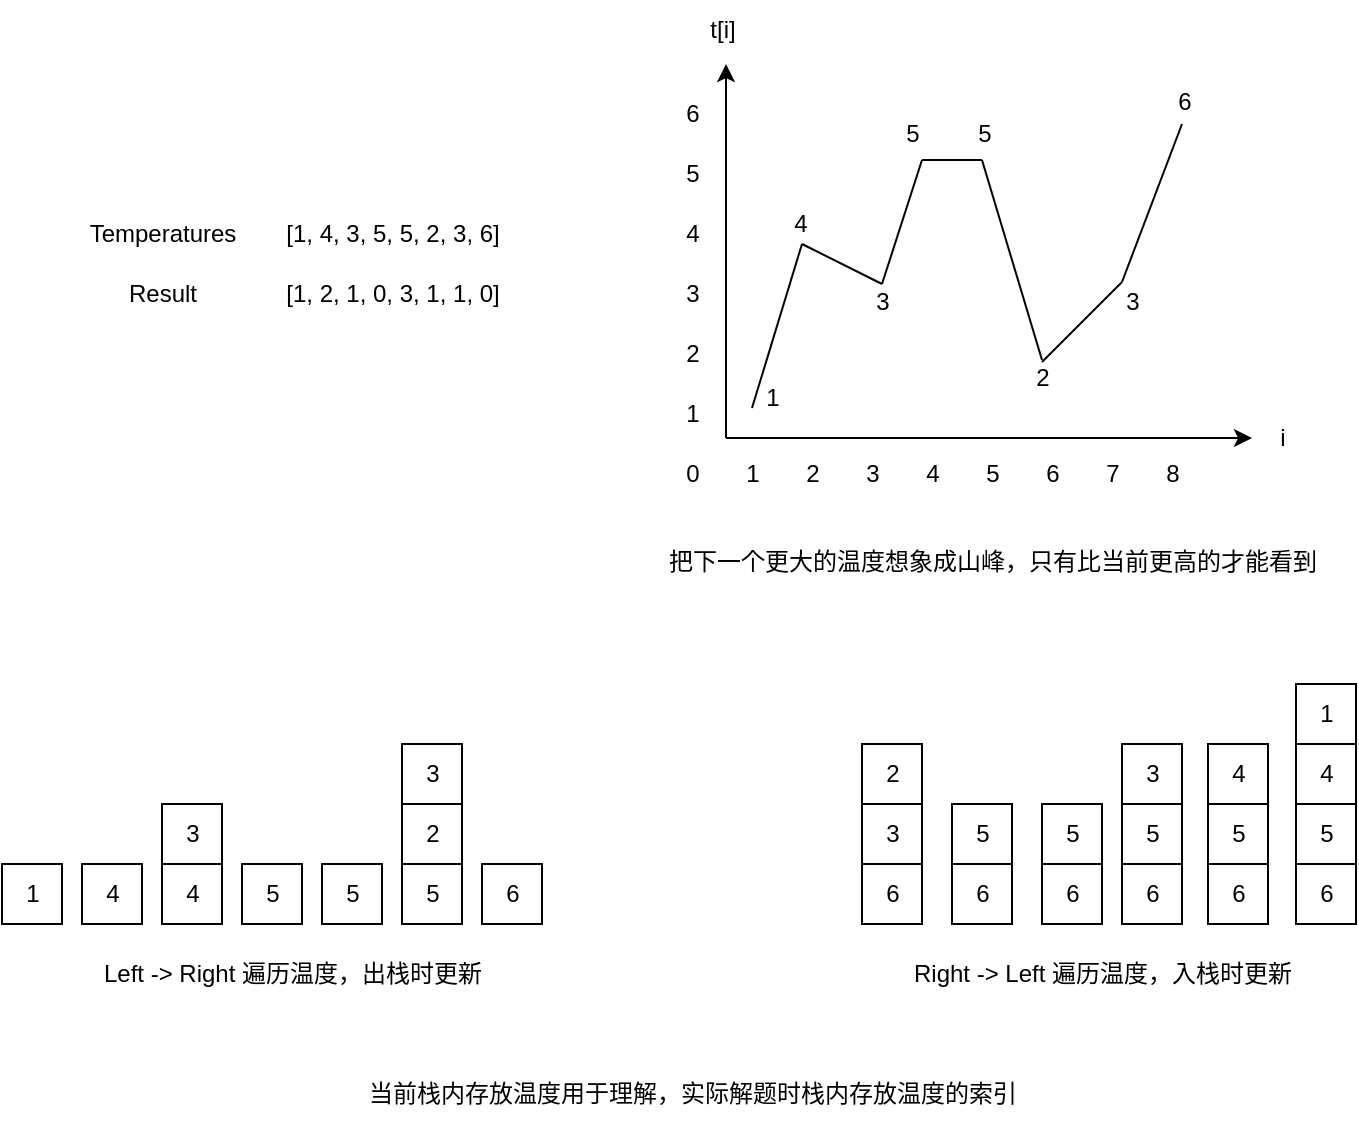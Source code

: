 <mxfile version="28.1.2">
  <diagram name="Page-1" id="IdUjiPZuFqKM6ow7K8KD">
    <mxGraphModel dx="1426" dy="763" grid="1" gridSize="10" guides="1" tooltips="1" connect="1" arrows="1" fold="1" page="1" pageScale="1" pageWidth="1169" pageHeight="827" math="0" shadow="0">
      <root>
        <mxCell id="0" />
        <mxCell id="1" parent="0" />
        <mxCell id="ksFMzYPhadkrR75nrk3E-1" value="[1, 4, 3, 5, 5, 2, 3, 6]" style="text;html=1;align=center;verticalAlign=middle;resizable=0;points=[];autosize=1;strokeColor=none;fillColor=none;" parent="1" vertex="1">
          <mxGeometry x="376" y="235" width="130" height="30" as="geometry" />
        </mxCell>
        <mxCell id="ksFMzYPhadkrR75nrk3E-2" value="[1, 2, 1, 0, 3, 1, 1, 0]" style="text;html=1;align=center;verticalAlign=middle;resizable=0;points=[];autosize=1;strokeColor=none;fillColor=none;" parent="1" vertex="1">
          <mxGeometry x="376" y="265" width="130" height="30" as="geometry" />
        </mxCell>
        <mxCell id="ksFMzYPhadkrR75nrk3E-4" value="1" style="text;html=1;align=center;verticalAlign=middle;resizable=0;points=[];autosize=1;strokeColor=default;fillColor=none;" parent="1" vertex="1">
          <mxGeometry x="246" y="565" width="30" height="30" as="geometry" />
        </mxCell>
        <mxCell id="ksFMzYPhadkrR75nrk3E-5" value="4" style="text;html=1;align=center;verticalAlign=middle;resizable=0;points=[];autosize=1;strokeColor=default;fillColor=none;" parent="1" vertex="1">
          <mxGeometry x="286" y="565" width="30" height="30" as="geometry" />
        </mxCell>
        <mxCell id="ksFMzYPhadkrR75nrk3E-34" value="Temperatures" style="text;html=1;align=center;verticalAlign=middle;resizable=0;points=[];autosize=1;strokeColor=none;fillColor=none;" parent="1" vertex="1">
          <mxGeometry x="276" y="235" width="100" height="30" as="geometry" />
        </mxCell>
        <mxCell id="ksFMzYPhadkrR75nrk3E-35" value="Result" style="text;html=1;align=center;verticalAlign=middle;resizable=0;points=[];autosize=1;strokeColor=none;fillColor=none;" parent="1" vertex="1">
          <mxGeometry x="296" y="265" width="60" height="30" as="geometry" />
        </mxCell>
        <mxCell id="ksFMzYPhadkrR75nrk3E-36" value="Left -&amp;gt; Right 遍历温度，出栈时更新" style="text;html=1;align=center;verticalAlign=middle;resizable=0;points=[];autosize=1;strokeColor=none;fillColor=none;" parent="1" vertex="1">
          <mxGeometry x="286" y="605" width="210" height="30" as="geometry" />
        </mxCell>
        <mxCell id="ksFMzYPhadkrR75nrk3E-37" value="Right -&amp;gt; Left 遍历温度，入栈时更新" style="text;html=1;align=center;verticalAlign=middle;resizable=0;points=[];autosize=1;strokeColor=none;fillColor=none;" parent="1" vertex="1">
          <mxGeometry x="691" y="605" width="210" height="30" as="geometry" />
        </mxCell>
        <mxCell id="ksFMzYPhadkrR75nrk3E-38" value="" style="group" parent="1" vertex="1" connectable="0">
          <mxGeometry x="893" y="475" width="30" height="120" as="geometry" />
        </mxCell>
        <mxCell id="ksFMzYPhadkrR75nrk3E-16" value="6" style="text;html=1;align=center;verticalAlign=middle;resizable=0;points=[];autosize=1;strokeColor=default;fillColor=none;" parent="ksFMzYPhadkrR75nrk3E-38" vertex="1">
          <mxGeometry y="90" width="30" height="30" as="geometry" />
        </mxCell>
        <mxCell id="ksFMzYPhadkrR75nrk3E-23" value="5" style="text;html=1;align=center;verticalAlign=middle;resizable=0;points=[];autosize=1;strokeColor=default;fillColor=none;" parent="ksFMzYPhadkrR75nrk3E-38" vertex="1">
          <mxGeometry y="60" width="30" height="30" as="geometry" />
        </mxCell>
        <mxCell id="ksFMzYPhadkrR75nrk3E-27" value="4" style="text;html=1;align=center;verticalAlign=middle;resizable=0;points=[];autosize=1;strokeColor=default;fillColor=none;" parent="ksFMzYPhadkrR75nrk3E-38" vertex="1">
          <mxGeometry y="30" width="30" height="30" as="geometry" />
        </mxCell>
        <mxCell id="ksFMzYPhadkrR75nrk3E-28" value="1" style="text;html=1;align=center;verticalAlign=middle;resizable=0;points=[];autosize=1;strokeColor=default;fillColor=none;" parent="ksFMzYPhadkrR75nrk3E-38" vertex="1">
          <mxGeometry width="30" height="30" as="geometry" />
        </mxCell>
        <mxCell id="ksFMzYPhadkrR75nrk3E-39" value="" style="group" parent="1" vertex="1" connectable="0">
          <mxGeometry x="676" y="505" width="30" height="90" as="geometry" />
        </mxCell>
        <mxCell id="ksFMzYPhadkrR75nrk3E-11" value="6" style="text;html=1;align=center;verticalAlign=middle;resizable=0;points=[];autosize=1;strokeColor=default;fillColor=none;" parent="ksFMzYPhadkrR75nrk3E-39" vertex="1">
          <mxGeometry y="60" width="30" height="30" as="geometry" />
        </mxCell>
        <mxCell id="ksFMzYPhadkrR75nrk3E-18" value="3" style="text;html=1;align=center;verticalAlign=middle;resizable=0;points=[];autosize=1;strokeColor=default;fillColor=none;" parent="ksFMzYPhadkrR75nrk3E-39" vertex="1">
          <mxGeometry y="30" width="30" height="30" as="geometry" />
        </mxCell>
        <mxCell id="ksFMzYPhadkrR75nrk3E-24" value="2" style="text;html=1;align=center;verticalAlign=middle;resizable=0;points=[];autosize=1;strokeColor=default;fillColor=none;" parent="ksFMzYPhadkrR75nrk3E-39" vertex="1">
          <mxGeometry width="30" height="30" as="geometry" />
        </mxCell>
        <mxCell id="ksFMzYPhadkrR75nrk3E-40" value="" style="group" parent="1" vertex="1" connectable="0">
          <mxGeometry x="849" y="505" width="30" height="90" as="geometry" />
        </mxCell>
        <mxCell id="ksFMzYPhadkrR75nrk3E-15" value="6" style="text;html=1;align=center;verticalAlign=middle;resizable=0;points=[];autosize=1;strokeColor=default;fillColor=none;" parent="ksFMzYPhadkrR75nrk3E-40" vertex="1">
          <mxGeometry y="60" width="30" height="30" as="geometry" />
        </mxCell>
        <mxCell id="ksFMzYPhadkrR75nrk3E-22" value="5" style="text;html=1;align=center;verticalAlign=middle;resizable=0;points=[];autosize=1;strokeColor=default;fillColor=none;" parent="ksFMzYPhadkrR75nrk3E-40" vertex="1">
          <mxGeometry y="30" width="30" height="30" as="geometry" />
        </mxCell>
        <mxCell id="ksFMzYPhadkrR75nrk3E-26" value="4" style="text;html=1;align=center;verticalAlign=middle;resizable=0;points=[];autosize=1;strokeColor=default;fillColor=none;" parent="ksFMzYPhadkrR75nrk3E-40" vertex="1">
          <mxGeometry width="30" height="30" as="geometry" />
        </mxCell>
        <mxCell id="ksFMzYPhadkrR75nrk3E-41" value="" style="group" parent="1" vertex="1" connectable="0">
          <mxGeometry x="806" y="505" width="30" height="90" as="geometry" />
        </mxCell>
        <mxCell id="ksFMzYPhadkrR75nrk3E-14" value="6" style="text;html=1;align=center;verticalAlign=middle;resizable=0;points=[];autosize=1;strokeColor=default;fillColor=none;" parent="ksFMzYPhadkrR75nrk3E-41" vertex="1">
          <mxGeometry y="60" width="30" height="30" as="geometry" />
        </mxCell>
        <mxCell id="ksFMzYPhadkrR75nrk3E-21" value="5" style="text;html=1;align=center;verticalAlign=middle;resizable=0;points=[];autosize=1;strokeColor=default;fillColor=none;" parent="ksFMzYPhadkrR75nrk3E-41" vertex="1">
          <mxGeometry y="30" width="30" height="30" as="geometry" />
        </mxCell>
        <mxCell id="ksFMzYPhadkrR75nrk3E-25" value="3" style="text;html=1;align=center;verticalAlign=middle;resizable=0;points=[];autosize=1;strokeColor=default;fillColor=none;" parent="ksFMzYPhadkrR75nrk3E-41" vertex="1">
          <mxGeometry width="30" height="30" as="geometry" />
        </mxCell>
        <mxCell id="ksFMzYPhadkrR75nrk3E-42" value="" style="group" parent="1" vertex="1" connectable="0">
          <mxGeometry x="766" y="535" width="30" height="60" as="geometry" />
        </mxCell>
        <mxCell id="ksFMzYPhadkrR75nrk3E-13" value="6" style="text;html=1;align=center;verticalAlign=middle;resizable=0;points=[];autosize=1;strokeColor=default;fillColor=none;" parent="ksFMzYPhadkrR75nrk3E-42" vertex="1">
          <mxGeometry y="30" width="30" height="30" as="geometry" />
        </mxCell>
        <mxCell id="ksFMzYPhadkrR75nrk3E-20" value="5" style="text;html=1;align=center;verticalAlign=middle;resizable=0;points=[];autosize=1;strokeColor=default;fillColor=none;" parent="ksFMzYPhadkrR75nrk3E-42" vertex="1">
          <mxGeometry width="30" height="30" as="geometry" />
        </mxCell>
        <mxCell id="ksFMzYPhadkrR75nrk3E-43" value="" style="group" parent="1" vertex="1" connectable="0">
          <mxGeometry x="721" y="535" width="30" height="60" as="geometry" />
        </mxCell>
        <mxCell id="ksFMzYPhadkrR75nrk3E-12" value="6" style="text;html=1;align=center;verticalAlign=middle;resizable=0;points=[];autosize=1;strokeColor=default;fillColor=none;" parent="ksFMzYPhadkrR75nrk3E-43" vertex="1">
          <mxGeometry y="30" width="30" height="30" as="geometry" />
        </mxCell>
        <mxCell id="ksFMzYPhadkrR75nrk3E-19" value="5" style="text;html=1;align=center;verticalAlign=middle;resizable=0;points=[];autosize=1;strokeColor=default;fillColor=none;" parent="ksFMzYPhadkrR75nrk3E-43" vertex="1">
          <mxGeometry width="30" height="30" as="geometry" />
        </mxCell>
        <mxCell id="ksFMzYPhadkrR75nrk3E-48" value="" style="endArrow=classic;html=1;rounded=0;entryX=0;entryY=0.5;entryDx=0;entryDy=0;entryPerimeter=0;" parent="1" target="ksFMzYPhadkrR75nrk3E-62" edge="1">
          <mxGeometry width="50" height="50" relative="1" as="geometry">
            <mxPoint x="608" y="352" as="sourcePoint" />
            <mxPoint x="796" y="352" as="targetPoint" />
          </mxGeometry>
        </mxCell>
        <mxCell id="ksFMzYPhadkrR75nrk3E-49" value="" style="endArrow=classic;html=1;rounded=0;" parent="1" edge="1">
          <mxGeometry width="50" height="50" relative="1" as="geometry">
            <mxPoint x="608" y="352" as="sourcePoint" />
            <mxPoint x="608" y="165" as="targetPoint" />
          </mxGeometry>
        </mxCell>
        <mxCell id="ksFMzYPhadkrR75nrk3E-50" value="1" style="text;html=1;align=center;verticalAlign=middle;resizable=0;points=[];autosize=1;strokeColor=none;fillColor=none;" parent="1" vertex="1">
          <mxGeometry x="576" y="325" width="30" height="30" as="geometry" />
        </mxCell>
        <mxCell id="ksFMzYPhadkrR75nrk3E-51" value="2" style="text;html=1;align=center;verticalAlign=middle;resizable=0;points=[];autosize=1;strokeColor=none;fillColor=none;" parent="1" vertex="1">
          <mxGeometry x="576" y="295" width="30" height="30" as="geometry" />
        </mxCell>
        <mxCell id="ksFMzYPhadkrR75nrk3E-52" value="3" style="text;html=1;align=center;verticalAlign=middle;resizable=0;points=[];autosize=1;strokeColor=none;fillColor=none;" parent="1" vertex="1">
          <mxGeometry x="576" y="265" width="30" height="30" as="geometry" />
        </mxCell>
        <mxCell id="ksFMzYPhadkrR75nrk3E-53" value="4" style="text;html=1;align=center;verticalAlign=middle;resizable=0;points=[];autosize=1;strokeColor=none;fillColor=none;" parent="1" vertex="1">
          <mxGeometry x="576" y="235" width="30" height="30" as="geometry" />
        </mxCell>
        <mxCell id="ksFMzYPhadkrR75nrk3E-54" value="5" style="text;html=1;align=center;verticalAlign=middle;resizable=0;points=[];autosize=1;strokeColor=none;fillColor=none;" parent="1" vertex="1">
          <mxGeometry x="576" y="205" width="30" height="30" as="geometry" />
        </mxCell>
        <mxCell id="ksFMzYPhadkrR75nrk3E-55" value="6" style="text;html=1;align=center;verticalAlign=middle;resizable=0;points=[];autosize=1;strokeColor=none;fillColor=none;" parent="1" vertex="1">
          <mxGeometry x="576" y="175" width="30" height="30" as="geometry" />
        </mxCell>
        <mxCell id="ksFMzYPhadkrR75nrk3E-56" value="1" style="text;html=1;align=center;verticalAlign=middle;resizable=0;points=[];autosize=1;strokeColor=none;fillColor=none;" parent="1" vertex="1">
          <mxGeometry x="606" y="355" width="30" height="30" as="geometry" />
        </mxCell>
        <mxCell id="ksFMzYPhadkrR75nrk3E-57" value="2" style="text;html=1;align=center;verticalAlign=middle;resizable=0;points=[];autosize=1;strokeColor=none;fillColor=none;" parent="1" vertex="1">
          <mxGeometry x="636" y="355" width="30" height="30" as="geometry" />
        </mxCell>
        <mxCell id="ksFMzYPhadkrR75nrk3E-58" value="3" style="text;html=1;align=center;verticalAlign=middle;resizable=0;points=[];autosize=1;strokeColor=none;fillColor=none;" parent="1" vertex="1">
          <mxGeometry x="666" y="355" width="30" height="30" as="geometry" />
        </mxCell>
        <mxCell id="ksFMzYPhadkrR75nrk3E-59" value="4" style="text;html=1;align=center;verticalAlign=middle;resizable=0;points=[];autosize=1;strokeColor=none;fillColor=none;" parent="1" vertex="1">
          <mxGeometry x="696" y="355" width="30" height="30" as="geometry" />
        </mxCell>
        <mxCell id="ksFMzYPhadkrR75nrk3E-60" value="5" style="text;html=1;align=center;verticalAlign=middle;resizable=0;points=[];autosize=1;strokeColor=none;fillColor=none;" parent="1" vertex="1">
          <mxGeometry x="726" y="355" width="30" height="30" as="geometry" />
        </mxCell>
        <mxCell id="ksFMzYPhadkrR75nrk3E-61" value="6" style="text;html=1;align=center;verticalAlign=middle;resizable=0;points=[];autosize=1;strokeColor=none;fillColor=none;" parent="1" vertex="1">
          <mxGeometry x="756" y="355" width="30" height="30" as="geometry" />
        </mxCell>
        <mxCell id="ksFMzYPhadkrR75nrk3E-62" value="i" style="text;html=1;align=center;verticalAlign=middle;resizable=0;points=[];autosize=1;strokeColor=none;fillColor=none;" parent="1" vertex="1">
          <mxGeometry x="871" y="337" width="30" height="30" as="geometry" />
        </mxCell>
        <mxCell id="ksFMzYPhadkrR75nrk3E-63" value="t[i]" style="text;html=1;align=center;verticalAlign=middle;resizable=0;points=[];autosize=1;strokeColor=none;fillColor=none;" parent="1" vertex="1">
          <mxGeometry x="586" y="133" width="40" height="30" as="geometry" />
        </mxCell>
        <mxCell id="ksFMzYPhadkrR75nrk3E-64" value="" style="endArrow=none;html=1;rounded=0;" parent="1" edge="1">
          <mxGeometry width="50" height="50" relative="1" as="geometry">
            <mxPoint x="621" y="337" as="sourcePoint" />
            <mxPoint x="646" y="255" as="targetPoint" />
          </mxGeometry>
        </mxCell>
        <mxCell id="ksFMzYPhadkrR75nrk3E-65" value="" style="endArrow=none;html=1;rounded=0;" parent="1" edge="1">
          <mxGeometry width="50" height="50" relative="1" as="geometry">
            <mxPoint x="686" y="275" as="sourcePoint" />
            <mxPoint x="706" y="213" as="targetPoint" />
          </mxGeometry>
        </mxCell>
        <mxCell id="ksFMzYPhadkrR75nrk3E-66" value="" style="endArrow=none;html=1;rounded=0;" parent="1" edge="1">
          <mxGeometry width="50" height="50" relative="1" as="geometry">
            <mxPoint x="646" y="255" as="sourcePoint" />
            <mxPoint x="686" y="275" as="targetPoint" />
          </mxGeometry>
        </mxCell>
        <mxCell id="ksFMzYPhadkrR75nrk3E-67" value="" style="endArrow=none;html=1;rounded=0;" parent="1" edge="1">
          <mxGeometry width="50" height="50" relative="1" as="geometry">
            <mxPoint x="706" y="213" as="sourcePoint" />
            <mxPoint x="736" y="213" as="targetPoint" />
          </mxGeometry>
        </mxCell>
        <mxCell id="ksFMzYPhadkrR75nrk3E-68" value="7" style="text;html=1;align=center;verticalAlign=middle;resizable=0;points=[];autosize=1;strokeColor=none;fillColor=none;" parent="1" vertex="1">
          <mxGeometry x="786" y="355" width="30" height="30" as="geometry" />
        </mxCell>
        <mxCell id="ksFMzYPhadkrR75nrk3E-69" value="8" style="text;html=1;align=center;verticalAlign=middle;resizable=0;points=[];autosize=1;strokeColor=none;fillColor=none;" parent="1" vertex="1">
          <mxGeometry x="816" y="355" width="30" height="30" as="geometry" />
        </mxCell>
        <mxCell id="ksFMzYPhadkrR75nrk3E-70" value="" style="endArrow=none;html=1;rounded=0;" parent="1" edge="1">
          <mxGeometry width="50" height="50" relative="1" as="geometry">
            <mxPoint x="736" y="213" as="sourcePoint" />
            <mxPoint x="766" y="313" as="targetPoint" />
          </mxGeometry>
        </mxCell>
        <mxCell id="ksFMzYPhadkrR75nrk3E-71" value="" style="endArrow=none;html=1;rounded=0;" parent="1" edge="1">
          <mxGeometry width="50" height="50" relative="1" as="geometry">
            <mxPoint x="766" y="314" as="sourcePoint" />
            <mxPoint x="806" y="274" as="targetPoint" />
          </mxGeometry>
        </mxCell>
        <mxCell id="ksFMzYPhadkrR75nrk3E-72" value="" style="endArrow=none;html=1;rounded=0;" parent="1" edge="1">
          <mxGeometry width="50" height="50" relative="1" as="geometry">
            <mxPoint x="806" y="274" as="sourcePoint" />
            <mxPoint x="836" y="195" as="targetPoint" />
          </mxGeometry>
        </mxCell>
        <mxCell id="ksFMzYPhadkrR75nrk3E-73" value="1" style="text;html=1;align=center;verticalAlign=middle;resizable=0;points=[];autosize=1;strokeColor=none;fillColor=none;" parent="1" vertex="1">
          <mxGeometry x="616" y="317" width="30" height="30" as="geometry" />
        </mxCell>
        <mxCell id="ksFMzYPhadkrR75nrk3E-74" value="3" style="text;html=1;align=center;verticalAlign=middle;resizable=0;points=[];autosize=1;strokeColor=none;fillColor=none;" parent="1" vertex="1">
          <mxGeometry x="671" y="269" width="30" height="30" as="geometry" />
        </mxCell>
        <mxCell id="ksFMzYPhadkrR75nrk3E-75" value="3" style="text;html=1;align=center;verticalAlign=middle;resizable=0;points=[];autosize=1;strokeColor=none;fillColor=none;" parent="1" vertex="1">
          <mxGeometry x="796" y="269" width="30" height="30" as="geometry" />
        </mxCell>
        <mxCell id="ksFMzYPhadkrR75nrk3E-76" value="2" style="text;html=1;align=center;verticalAlign=middle;resizable=0;points=[];autosize=1;strokeColor=none;fillColor=none;" parent="1" vertex="1">
          <mxGeometry x="751" y="307" width="30" height="30" as="geometry" />
        </mxCell>
        <mxCell id="ksFMzYPhadkrR75nrk3E-77" value="5" style="text;html=1;align=center;verticalAlign=middle;resizable=0;points=[];autosize=1;strokeColor=none;fillColor=none;" parent="1" vertex="1">
          <mxGeometry x="686" y="185" width="30" height="30" as="geometry" />
        </mxCell>
        <mxCell id="ksFMzYPhadkrR75nrk3E-78" value="5" style="text;html=1;align=center;verticalAlign=middle;resizable=0;points=[];autosize=1;strokeColor=none;fillColor=none;" parent="1" vertex="1">
          <mxGeometry x="722" y="185" width="30" height="30" as="geometry" />
        </mxCell>
        <mxCell id="ksFMzYPhadkrR75nrk3E-79" value="4" style="text;html=1;align=center;verticalAlign=middle;resizable=0;points=[];autosize=1;strokeColor=none;fillColor=none;" parent="1" vertex="1">
          <mxGeometry x="630" y="230" width="30" height="30" as="geometry" />
        </mxCell>
        <mxCell id="ksFMzYPhadkrR75nrk3E-80" value="6" style="text;html=1;align=center;verticalAlign=middle;resizable=0;points=[];autosize=1;strokeColor=none;fillColor=none;" parent="1" vertex="1">
          <mxGeometry x="822" y="169" width="30" height="30" as="geometry" />
        </mxCell>
        <mxCell id="ksFMzYPhadkrR75nrk3E-7" value="5" style="text;html=1;align=center;verticalAlign=middle;resizable=0;points=[];autosize=1;strokeColor=default;fillColor=none;" parent="1" vertex="1">
          <mxGeometry x="366" y="565" width="30" height="30" as="geometry" />
        </mxCell>
        <mxCell id="ksFMzYPhadkrR75nrk3E-8" value="5" style="text;html=1;align=center;verticalAlign=middle;resizable=0;points=[];autosize=1;strokeColor=default;fillColor=none;" parent="1" vertex="1">
          <mxGeometry x="406" y="565" width="30" height="30" as="geometry" />
        </mxCell>
        <mxCell id="ksFMzYPhadkrR75nrk3E-81" value="" style="group" parent="1" vertex="1" connectable="0">
          <mxGeometry x="326" y="535" width="30" height="60" as="geometry" />
        </mxCell>
        <mxCell id="ksFMzYPhadkrR75nrk3E-6" value="4" style="text;html=1;align=center;verticalAlign=middle;resizable=0;points=[];autosize=1;strokeColor=default;fillColor=none;" parent="ksFMzYPhadkrR75nrk3E-81" vertex="1">
          <mxGeometry y="30" width="30" height="30" as="geometry" />
        </mxCell>
        <mxCell id="ksFMzYPhadkrR75nrk3E-29" value="3" style="text;html=1;align=center;verticalAlign=middle;resizable=0;points=[];autosize=1;strokeColor=default;fillColor=none;" parent="ksFMzYPhadkrR75nrk3E-81" vertex="1">
          <mxGeometry width="30" height="30" as="geometry" />
        </mxCell>
        <mxCell id="ksFMzYPhadkrR75nrk3E-9" value="5" style="text;html=1;align=center;verticalAlign=middle;resizable=0;points=[];autosize=1;strokeColor=default;fillColor=none;" parent="1" vertex="1">
          <mxGeometry x="446" y="565" width="30" height="30" as="geometry" />
        </mxCell>
        <mxCell id="ksFMzYPhadkrR75nrk3E-30" value="3" style="text;html=1;align=center;verticalAlign=middle;resizable=0;points=[];autosize=1;strokeColor=default;fillColor=none;" parent="1" vertex="1">
          <mxGeometry x="446" y="505" width="30" height="30" as="geometry" />
        </mxCell>
        <mxCell id="ksFMzYPhadkrR75nrk3E-33" value="2" style="text;html=1;align=center;verticalAlign=middle;resizable=0;points=[];autosize=1;strokeColor=default;fillColor=none;" parent="1" vertex="1">
          <mxGeometry x="446" y="535" width="30" height="30" as="geometry" />
        </mxCell>
        <mxCell id="ksFMzYPhadkrR75nrk3E-82" value="6" style="text;html=1;align=center;verticalAlign=middle;resizable=0;points=[];autosize=1;strokeColor=default;fillColor=none;" parent="1" vertex="1">
          <mxGeometry x="486" y="565" width="30" height="30" as="geometry" />
        </mxCell>
        <mxCell id="ksFMzYPhadkrR75nrk3E-83" value="0" style="text;html=1;align=center;verticalAlign=middle;resizable=0;points=[];autosize=1;strokeColor=none;fillColor=none;" parent="1" vertex="1">
          <mxGeometry x="576" y="355" width="30" height="30" as="geometry" />
        </mxCell>
        <mxCell id="ksFMzYPhadkrR75nrk3E-84" value="把下一个更大的温度想象成山峰，只有比当前更高的才能看到" style="text;html=1;align=center;verticalAlign=middle;resizable=0;points=[];autosize=1;strokeColor=none;fillColor=none;" parent="1" vertex="1">
          <mxGeometry x="566" y="399" width="350" height="30" as="geometry" />
        </mxCell>
        <mxCell id="ksFMzYPhadkrR75nrk3E-85" value="当前栈内存放温度用于理解，实际解题时栈内存放温度的索引" style="text;html=1;align=center;verticalAlign=middle;resizable=0;points=[];autosize=1;strokeColor=none;fillColor=none;" parent="1" vertex="1">
          <mxGeometry x="416" y="665" width="350" height="30" as="geometry" />
        </mxCell>
      </root>
    </mxGraphModel>
  </diagram>
</mxfile>
